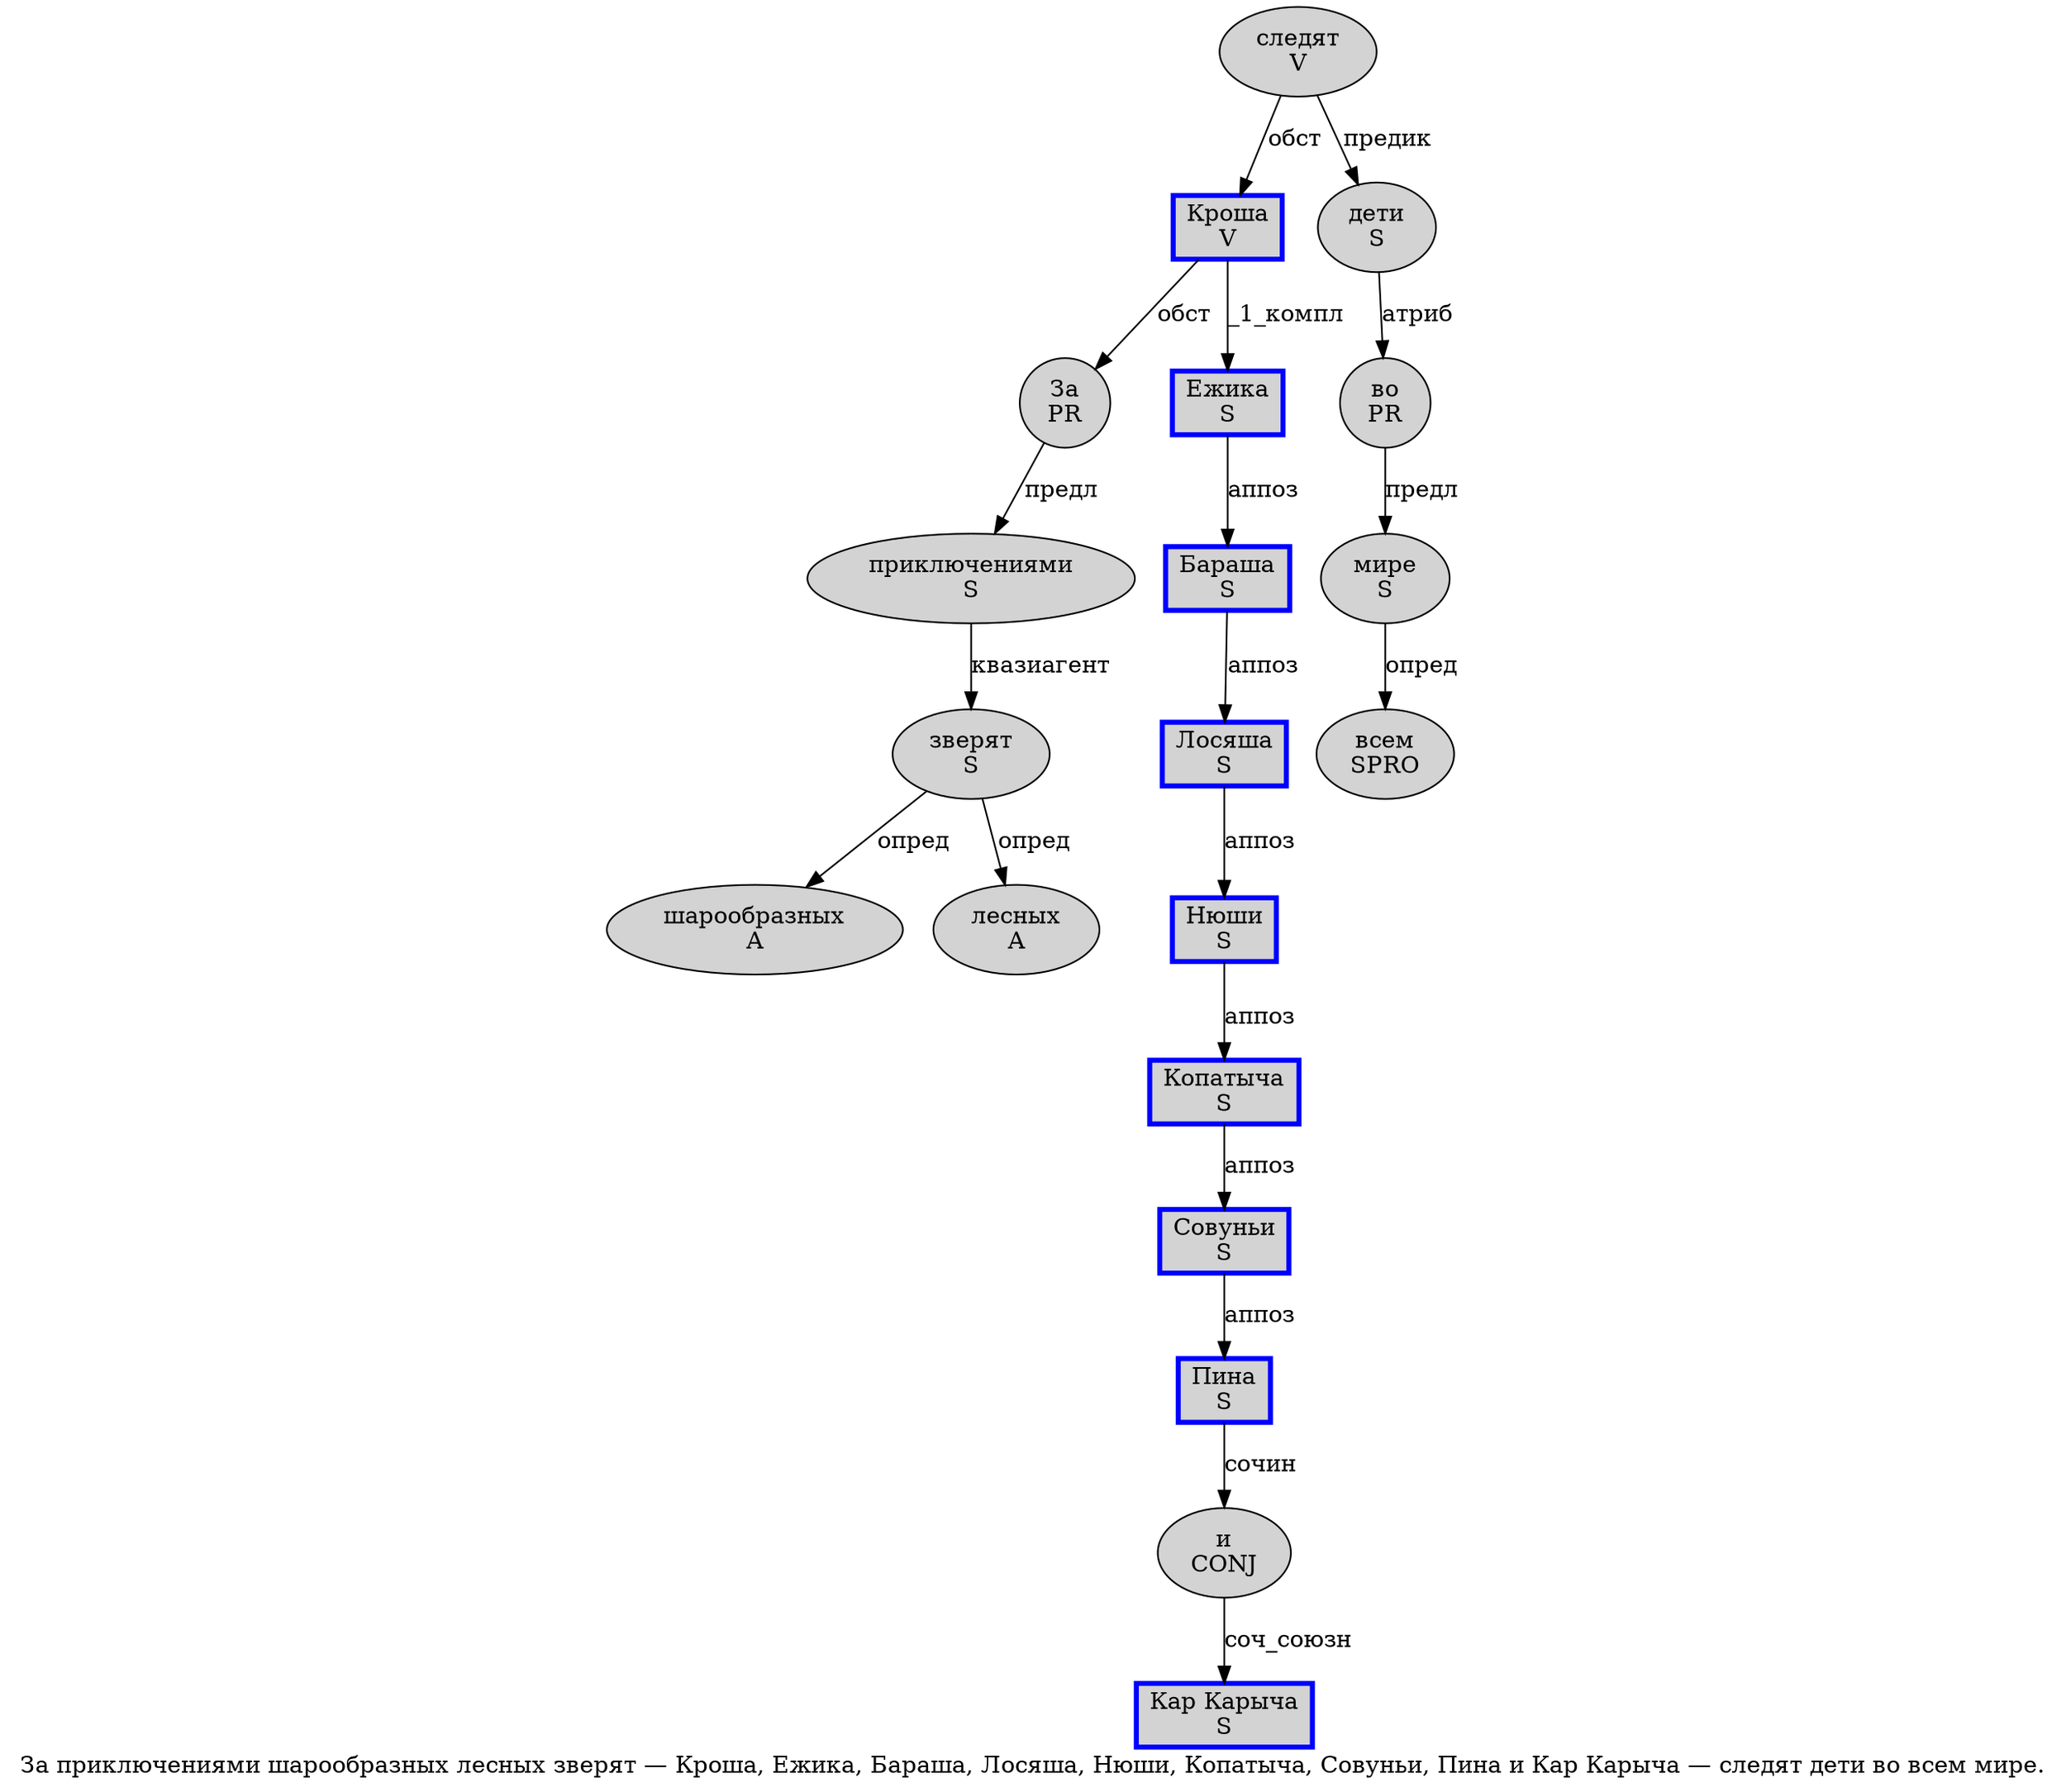 digraph SENTENCE_1394 {
	graph [label="За приключениями шарообразных лесных зверят — Кроша, Ежика, Бараша, Лосяша, Нюши, Копатыча, Совуньи, Пина и Кар Карыча — следят дети во всем мире."]
	node [style=filled]
		0 [label="За
PR" color="" fillcolor=lightgray penwidth=1 shape=ellipse]
		1 [label="приключениями
S" color="" fillcolor=lightgray penwidth=1 shape=ellipse]
		2 [label="шарообразных
A" color="" fillcolor=lightgray penwidth=1 shape=ellipse]
		3 [label="лесных
A" color="" fillcolor=lightgray penwidth=1 shape=ellipse]
		4 [label="зверят
S" color="" fillcolor=lightgray penwidth=1 shape=ellipse]
		6 [label="Кроша
V" color=blue fillcolor=lightgray penwidth=3 shape=box]
		8 [label="Ежика
S" color=blue fillcolor=lightgray penwidth=3 shape=box]
		10 [label="Бараша
S" color=blue fillcolor=lightgray penwidth=3 shape=box]
		12 [label="Лосяша
S" color=blue fillcolor=lightgray penwidth=3 shape=box]
		14 [label="Нюши
S" color=blue fillcolor=lightgray penwidth=3 shape=box]
		16 [label="Копатыча
S" color=blue fillcolor=lightgray penwidth=3 shape=box]
		18 [label="Совуньи
S" color=blue fillcolor=lightgray penwidth=3 shape=box]
		20 [label="Пина
S" color=blue fillcolor=lightgray penwidth=3 shape=box]
		21 [label="и
CONJ" color="" fillcolor=lightgray penwidth=1 shape=ellipse]
		22 [label="Кар Карыча
S" color=blue fillcolor=lightgray penwidth=3 shape=box]
		24 [label="следят
V" color="" fillcolor=lightgray penwidth=1 shape=ellipse]
		25 [label="дети
S" color="" fillcolor=lightgray penwidth=1 shape=ellipse]
		26 [label="во
PR" color="" fillcolor=lightgray penwidth=1 shape=ellipse]
		27 [label="всем
SPRO" color="" fillcolor=lightgray penwidth=1 shape=ellipse]
		28 [label="мире
S" color="" fillcolor=lightgray penwidth=1 shape=ellipse]
			6 -> 0 [label="обст"]
			6 -> 8 [label="_1_компл"]
			4 -> 2 [label="опред"]
			4 -> 3 [label="опред"]
			1 -> 4 [label="квазиагент"]
			24 -> 6 [label="обст"]
			24 -> 25 [label="предик"]
			14 -> 16 [label="аппоз"]
			12 -> 14 [label="аппоз"]
			8 -> 10 [label="аппоз"]
			10 -> 12 [label="аппоз"]
			25 -> 26 [label="атриб"]
			0 -> 1 [label="предл"]
			21 -> 22 [label="соч_союзн"]
			16 -> 18 [label="аппоз"]
			20 -> 21 [label="сочин"]
			28 -> 27 [label="опред"]
			18 -> 20 [label="аппоз"]
			26 -> 28 [label="предл"]
}